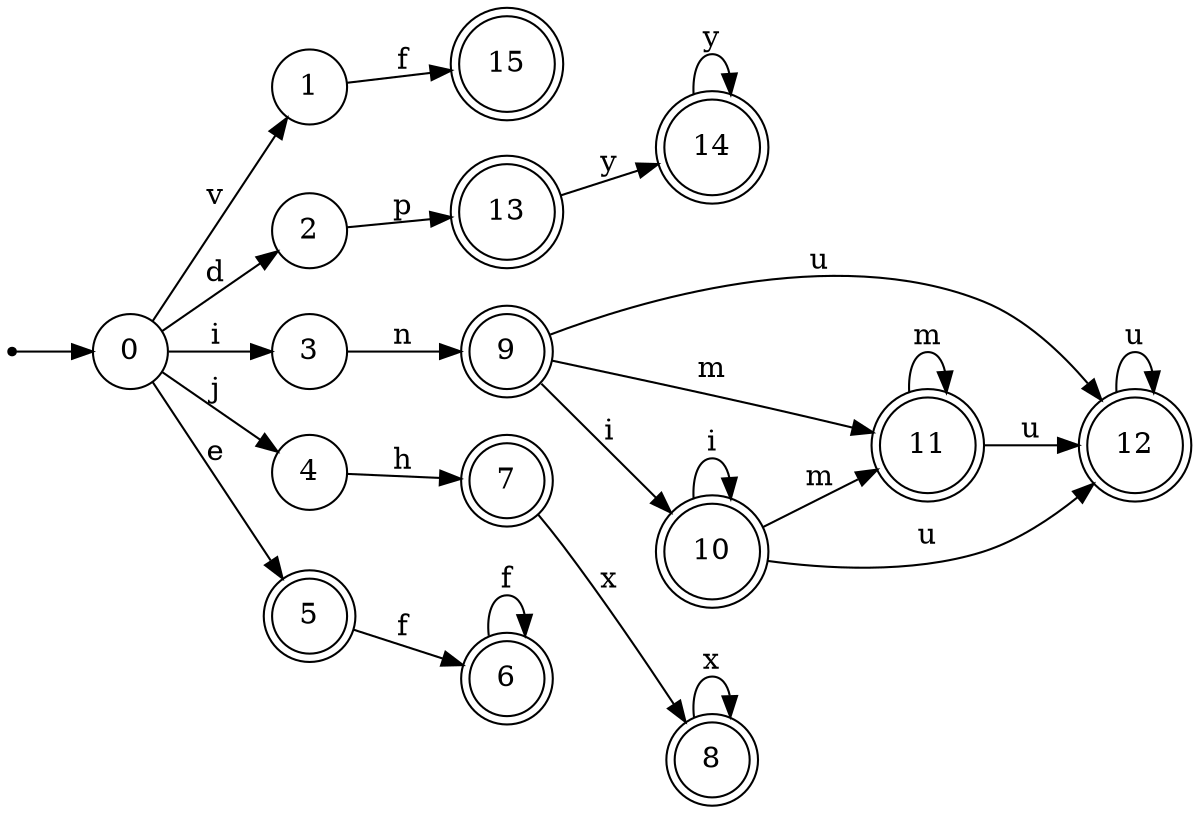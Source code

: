 digraph finite_state_machine {
rankdir=LR;
size="20,20";
node [shape = point]; "dummy0"
node [shape = circle]; "0";
"dummy0" -> "0";
node [shape = circle]; "1";
node [shape = circle]; "2";
node [shape = circle]; "3";
node [shape = circle]; "4";
node [shape = doublecircle]; "5";node [shape = doublecircle]; "6";node [shape = doublecircle]; "7";node [shape = doublecircle]; "8";node [shape = doublecircle]; "9";node [shape = doublecircle]; "10";node [shape = doublecircle]; "11";node [shape = doublecircle]; "12";node [shape = doublecircle]; "13";node [shape = doublecircle]; "14";node [shape = doublecircle]; "15";"0" -> "1" [label = "v"];
 "0" -> "2" [label = "d"];
 "0" -> "3" [label = "i"];
 "0" -> "4" [label = "j"];
 "0" -> "5" [label = "e"];
 "5" -> "6" [label = "f"];
 "6" -> "6" [label = "f"];
 "4" -> "7" [label = "h"];
 "7" -> "8" [label = "x"];
 "8" -> "8" [label = "x"];
 "3" -> "9" [label = "n"];
 "9" -> "10" [label = "i"];
 "9" -> "11" [label = "m"];
 "9" -> "12" [label = "u"];
 "12" -> "12" [label = "u"];
 "11" -> "11" [label = "m"];
 "11" -> "12" [label = "u"];
 "10" -> "10" [label = "i"];
 "10" -> "11" [label = "m"];
 "10" -> "12" [label = "u"];
 "2" -> "13" [label = "p"];
 "13" -> "14" [label = "y"];
 "14" -> "14" [label = "y"];
 "1" -> "15" [label = "f"];
 }

